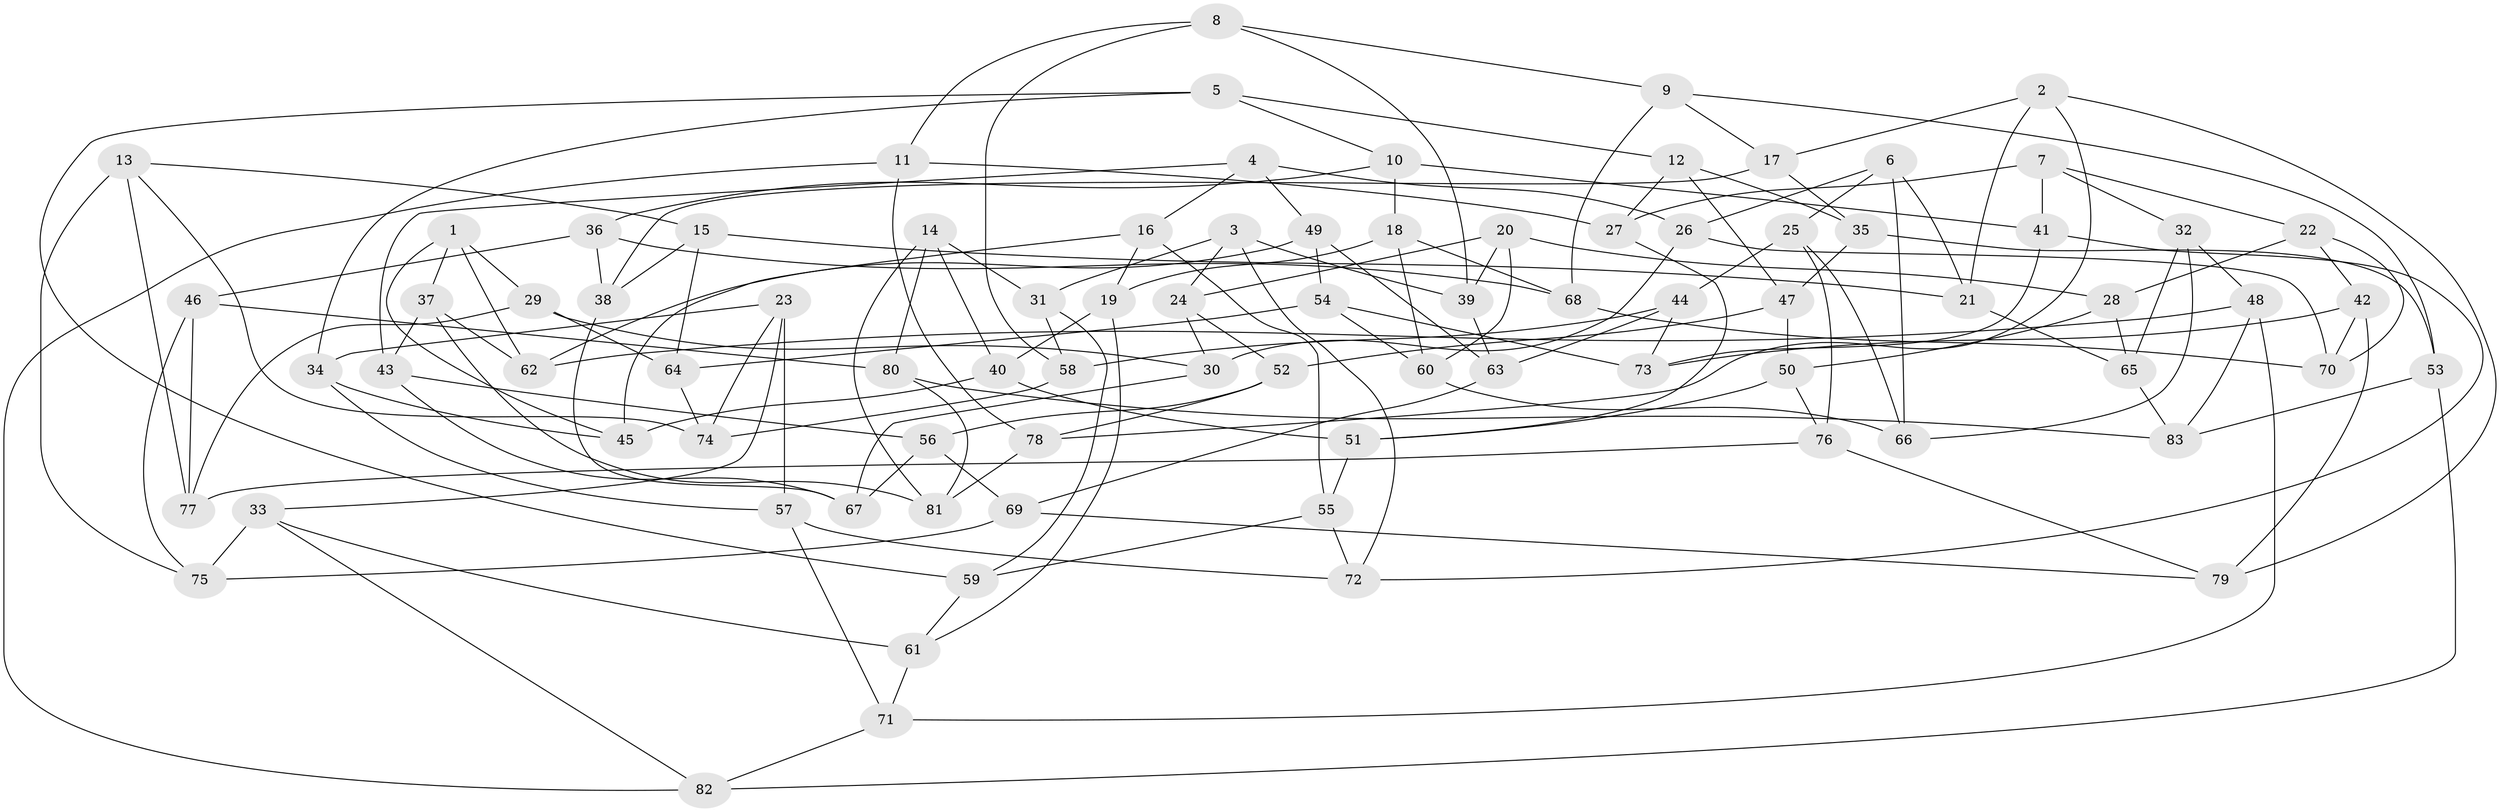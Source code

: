 // coarse degree distribution, {10: 0.08, 5: 0.2, 8: 0.16, 9: 0.16, 7: 0.04, 6: 0.32, 4: 0.04}
// Generated by graph-tools (version 1.1) at 2025/54/03/04/25 22:54:05]
// undirected, 83 vertices, 166 edges
graph export_dot {
  node [color=gray90,style=filled];
  1;
  2;
  3;
  4;
  5;
  6;
  7;
  8;
  9;
  10;
  11;
  12;
  13;
  14;
  15;
  16;
  17;
  18;
  19;
  20;
  21;
  22;
  23;
  24;
  25;
  26;
  27;
  28;
  29;
  30;
  31;
  32;
  33;
  34;
  35;
  36;
  37;
  38;
  39;
  40;
  41;
  42;
  43;
  44;
  45;
  46;
  47;
  48;
  49;
  50;
  51;
  52;
  53;
  54;
  55;
  56;
  57;
  58;
  59;
  60;
  61;
  62;
  63;
  64;
  65;
  66;
  67;
  68;
  69;
  70;
  71;
  72;
  73;
  74;
  75;
  76;
  77;
  78;
  79;
  80;
  81;
  82;
  83;
  1 -- 45;
  1 -- 37;
  1 -- 62;
  1 -- 29;
  2 -- 79;
  2 -- 21;
  2 -- 17;
  2 -- 78;
  3 -- 39;
  3 -- 31;
  3 -- 24;
  3 -- 72;
  4 -- 26;
  4 -- 49;
  4 -- 16;
  4 -- 43;
  5 -- 10;
  5 -- 12;
  5 -- 59;
  5 -- 34;
  6 -- 66;
  6 -- 21;
  6 -- 26;
  6 -- 25;
  7 -- 41;
  7 -- 22;
  7 -- 32;
  7 -- 27;
  8 -- 11;
  8 -- 58;
  8 -- 39;
  8 -- 9;
  9 -- 53;
  9 -- 68;
  9 -- 17;
  10 -- 36;
  10 -- 18;
  10 -- 41;
  11 -- 82;
  11 -- 27;
  11 -- 78;
  12 -- 35;
  12 -- 27;
  12 -- 47;
  13 -- 74;
  13 -- 75;
  13 -- 77;
  13 -- 15;
  14 -- 40;
  14 -- 80;
  14 -- 81;
  14 -- 31;
  15 -- 64;
  15 -- 38;
  15 -- 21;
  16 -- 55;
  16 -- 19;
  16 -- 45;
  17 -- 38;
  17 -- 35;
  18 -- 68;
  18 -- 60;
  18 -- 19;
  19 -- 61;
  19 -- 40;
  20 -- 28;
  20 -- 60;
  20 -- 24;
  20 -- 39;
  21 -- 65;
  22 -- 42;
  22 -- 28;
  22 -- 70;
  23 -- 74;
  23 -- 57;
  23 -- 33;
  23 -- 34;
  24 -- 30;
  24 -- 52;
  25 -- 76;
  25 -- 66;
  25 -- 44;
  26 -- 30;
  26 -- 70;
  27 -- 51;
  28 -- 50;
  28 -- 65;
  29 -- 64;
  29 -- 30;
  29 -- 77;
  30 -- 67;
  31 -- 59;
  31 -- 58;
  32 -- 48;
  32 -- 66;
  32 -- 65;
  33 -- 75;
  33 -- 82;
  33 -- 61;
  34 -- 57;
  34 -- 45;
  35 -- 53;
  35 -- 47;
  36 -- 38;
  36 -- 46;
  36 -- 68;
  37 -- 43;
  37 -- 62;
  37 -- 81;
  38 -- 67;
  39 -- 63;
  40 -- 45;
  40 -- 51;
  41 -- 72;
  41 -- 73;
  42 -- 70;
  42 -- 79;
  42 -- 73;
  43 -- 67;
  43 -- 56;
  44 -- 73;
  44 -- 58;
  44 -- 63;
  46 -- 75;
  46 -- 80;
  46 -- 77;
  47 -- 50;
  47 -- 52;
  48 -- 83;
  48 -- 62;
  48 -- 71;
  49 -- 63;
  49 -- 54;
  49 -- 62;
  50 -- 51;
  50 -- 76;
  51 -- 55;
  52 -- 56;
  52 -- 78;
  53 -- 83;
  53 -- 82;
  54 -- 60;
  54 -- 64;
  54 -- 73;
  55 -- 59;
  55 -- 72;
  56 -- 67;
  56 -- 69;
  57 -- 71;
  57 -- 72;
  58 -- 74;
  59 -- 61;
  60 -- 66;
  61 -- 71;
  63 -- 69;
  64 -- 74;
  65 -- 83;
  68 -- 70;
  69 -- 79;
  69 -- 75;
  71 -- 82;
  76 -- 79;
  76 -- 77;
  78 -- 81;
  80 -- 83;
  80 -- 81;
}
